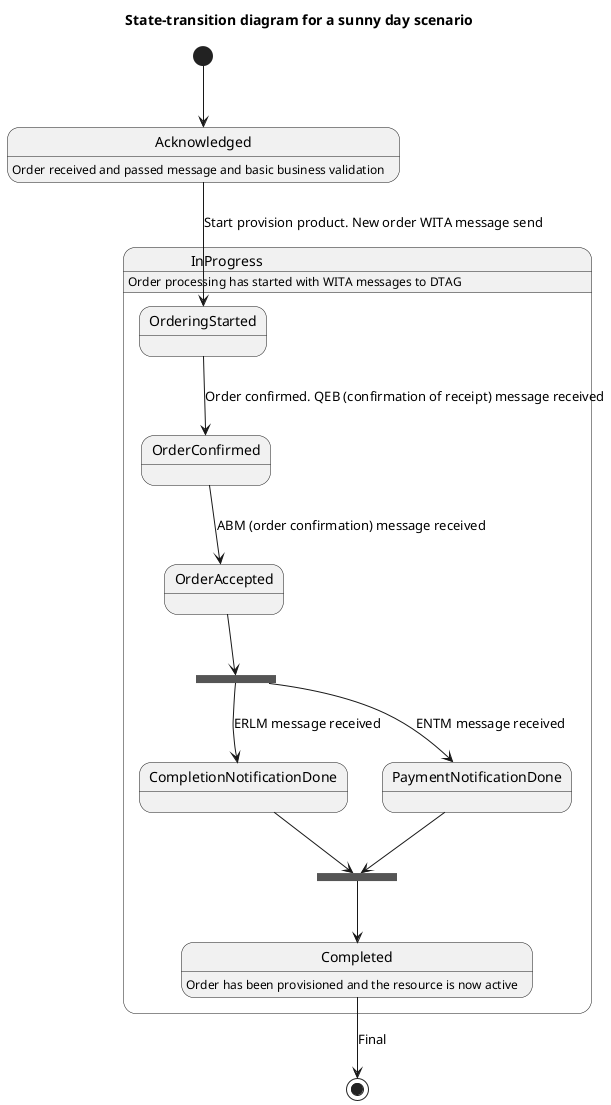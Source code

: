 @startuml

title State-transition diagram for a sunny day scenario
Acknowledged: Order received and passed message and basic business validation
[*] --> Acknowledged

InProgress: Order processing has started with WITA messages to DTAG
state InProgress {
  Acknowledged --> OrderingStarted : Start provision product. New order WITA message send
  OrderingStarted --> OrderConfirmed : Order confirmed. QEB (confirmation of receipt) message received
  OrderConfirmed --> OrderAccepted : ABM (order confirmation) message received
  state fork_state <<fork>>
  OrderAccepted --> fork_state
  fork_state --> CompletionNotificationDone: ERLM message received
  fork_state --> PaymentNotificationDone: ENTM message received
  state join_state <<join>>
  CompletionNotificationDone --> join_state
  PaymentNotificationDone --> join_state
  join_state --> Completed
}

Completed: Order has been provisioned and the resource is now active
Completed --> [*] : Final



@enduml
